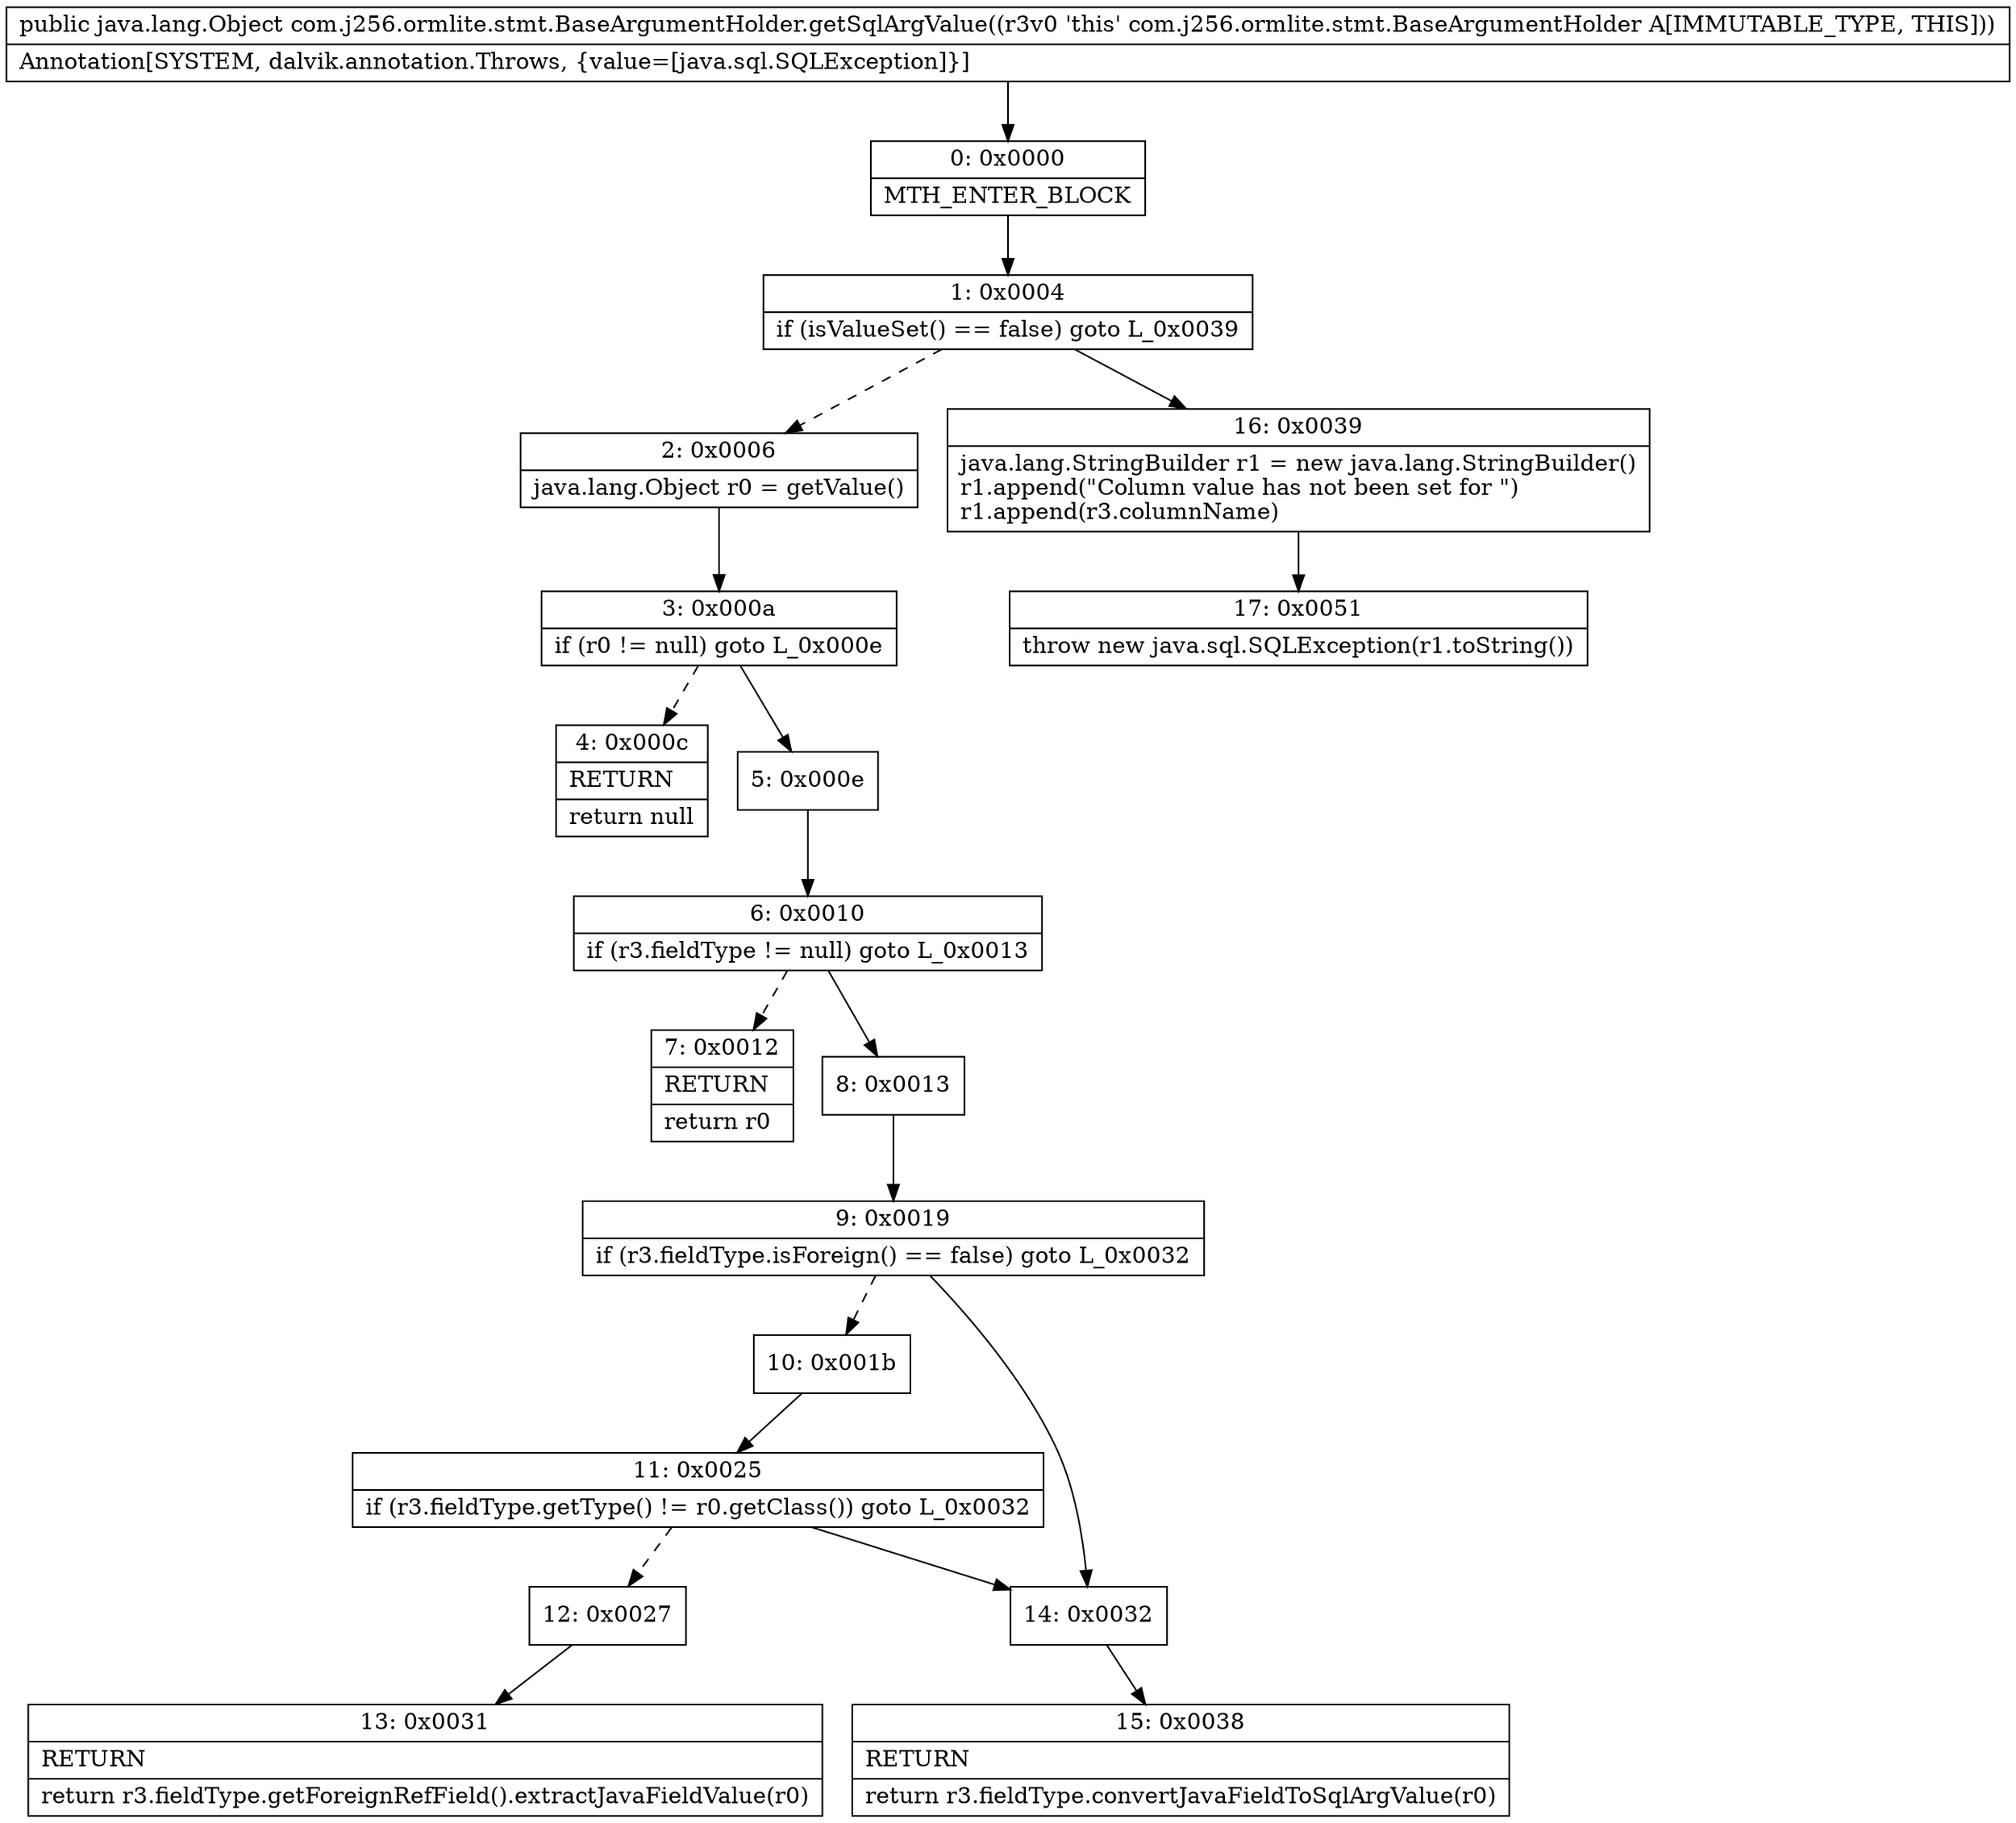 digraph "CFG forcom.j256.ormlite.stmt.BaseArgumentHolder.getSqlArgValue()Ljava\/lang\/Object;" {
Node_0 [shape=record,label="{0\:\ 0x0000|MTH_ENTER_BLOCK\l}"];
Node_1 [shape=record,label="{1\:\ 0x0004|if (isValueSet() == false) goto L_0x0039\l}"];
Node_2 [shape=record,label="{2\:\ 0x0006|java.lang.Object r0 = getValue()\l}"];
Node_3 [shape=record,label="{3\:\ 0x000a|if (r0 != null) goto L_0x000e\l}"];
Node_4 [shape=record,label="{4\:\ 0x000c|RETURN\l|return null\l}"];
Node_5 [shape=record,label="{5\:\ 0x000e}"];
Node_6 [shape=record,label="{6\:\ 0x0010|if (r3.fieldType != null) goto L_0x0013\l}"];
Node_7 [shape=record,label="{7\:\ 0x0012|RETURN\l|return r0\l}"];
Node_8 [shape=record,label="{8\:\ 0x0013}"];
Node_9 [shape=record,label="{9\:\ 0x0019|if (r3.fieldType.isForeign() == false) goto L_0x0032\l}"];
Node_10 [shape=record,label="{10\:\ 0x001b}"];
Node_11 [shape=record,label="{11\:\ 0x0025|if (r3.fieldType.getType() != r0.getClass()) goto L_0x0032\l}"];
Node_12 [shape=record,label="{12\:\ 0x0027}"];
Node_13 [shape=record,label="{13\:\ 0x0031|RETURN\l|return r3.fieldType.getForeignRefField().extractJavaFieldValue(r0)\l}"];
Node_14 [shape=record,label="{14\:\ 0x0032}"];
Node_15 [shape=record,label="{15\:\ 0x0038|RETURN\l|return r3.fieldType.convertJavaFieldToSqlArgValue(r0)\l}"];
Node_16 [shape=record,label="{16\:\ 0x0039|java.lang.StringBuilder r1 = new java.lang.StringBuilder()\lr1.append(\"Column value has not been set for \")\lr1.append(r3.columnName)\l}"];
Node_17 [shape=record,label="{17\:\ 0x0051|throw new java.sql.SQLException(r1.toString())\l}"];
MethodNode[shape=record,label="{public java.lang.Object com.j256.ormlite.stmt.BaseArgumentHolder.getSqlArgValue((r3v0 'this' com.j256.ormlite.stmt.BaseArgumentHolder A[IMMUTABLE_TYPE, THIS]))  | Annotation[SYSTEM, dalvik.annotation.Throws, \{value=[java.sql.SQLException]\}]\l}"];
MethodNode -> Node_0;
Node_0 -> Node_1;
Node_1 -> Node_2[style=dashed];
Node_1 -> Node_16;
Node_2 -> Node_3;
Node_3 -> Node_4[style=dashed];
Node_3 -> Node_5;
Node_5 -> Node_6;
Node_6 -> Node_7[style=dashed];
Node_6 -> Node_8;
Node_8 -> Node_9;
Node_9 -> Node_10[style=dashed];
Node_9 -> Node_14;
Node_10 -> Node_11;
Node_11 -> Node_12[style=dashed];
Node_11 -> Node_14;
Node_12 -> Node_13;
Node_14 -> Node_15;
Node_16 -> Node_17;
}

